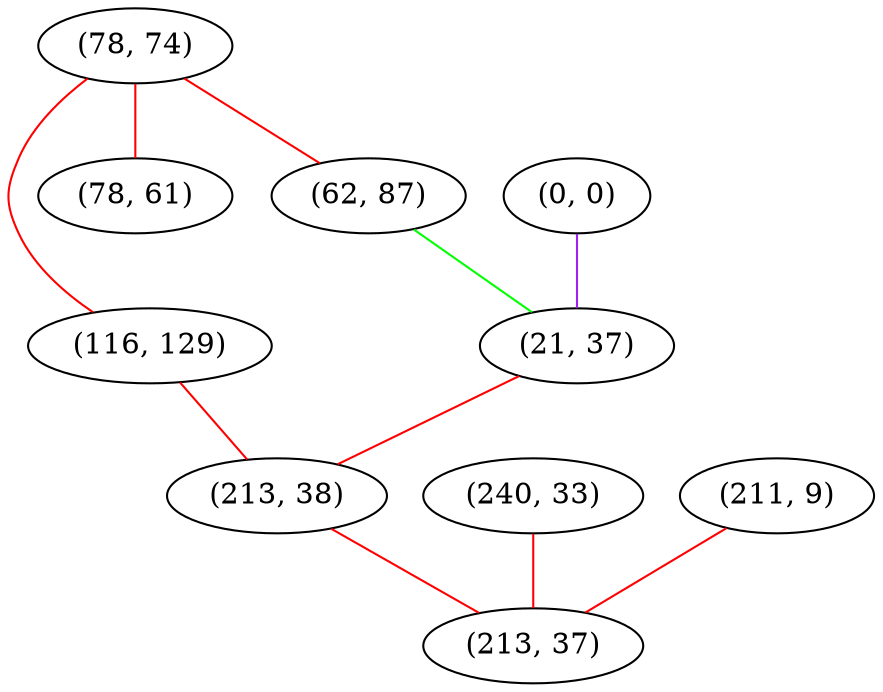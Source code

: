 graph "" {
"(78, 74)";
"(62, 87)";
"(116, 129)";
"(0, 0)";
"(240, 33)";
"(211, 9)";
"(21, 37)";
"(213, 38)";
"(78, 61)";
"(213, 37)";
"(78, 74)" -- "(116, 129)"  [color=red, key=0, weight=1];
"(78, 74)" -- "(62, 87)"  [color=red, key=0, weight=1];
"(78, 74)" -- "(78, 61)"  [color=red, key=0, weight=1];
"(62, 87)" -- "(21, 37)"  [color=green, key=0, weight=2];
"(116, 129)" -- "(213, 38)"  [color=red, key=0, weight=1];
"(0, 0)" -- "(21, 37)"  [color=purple, key=0, weight=4];
"(240, 33)" -- "(213, 37)"  [color=red, key=0, weight=1];
"(211, 9)" -- "(213, 37)"  [color=red, key=0, weight=1];
"(21, 37)" -- "(213, 38)"  [color=red, key=0, weight=1];
"(213, 38)" -- "(213, 37)"  [color=red, key=0, weight=1];
}
